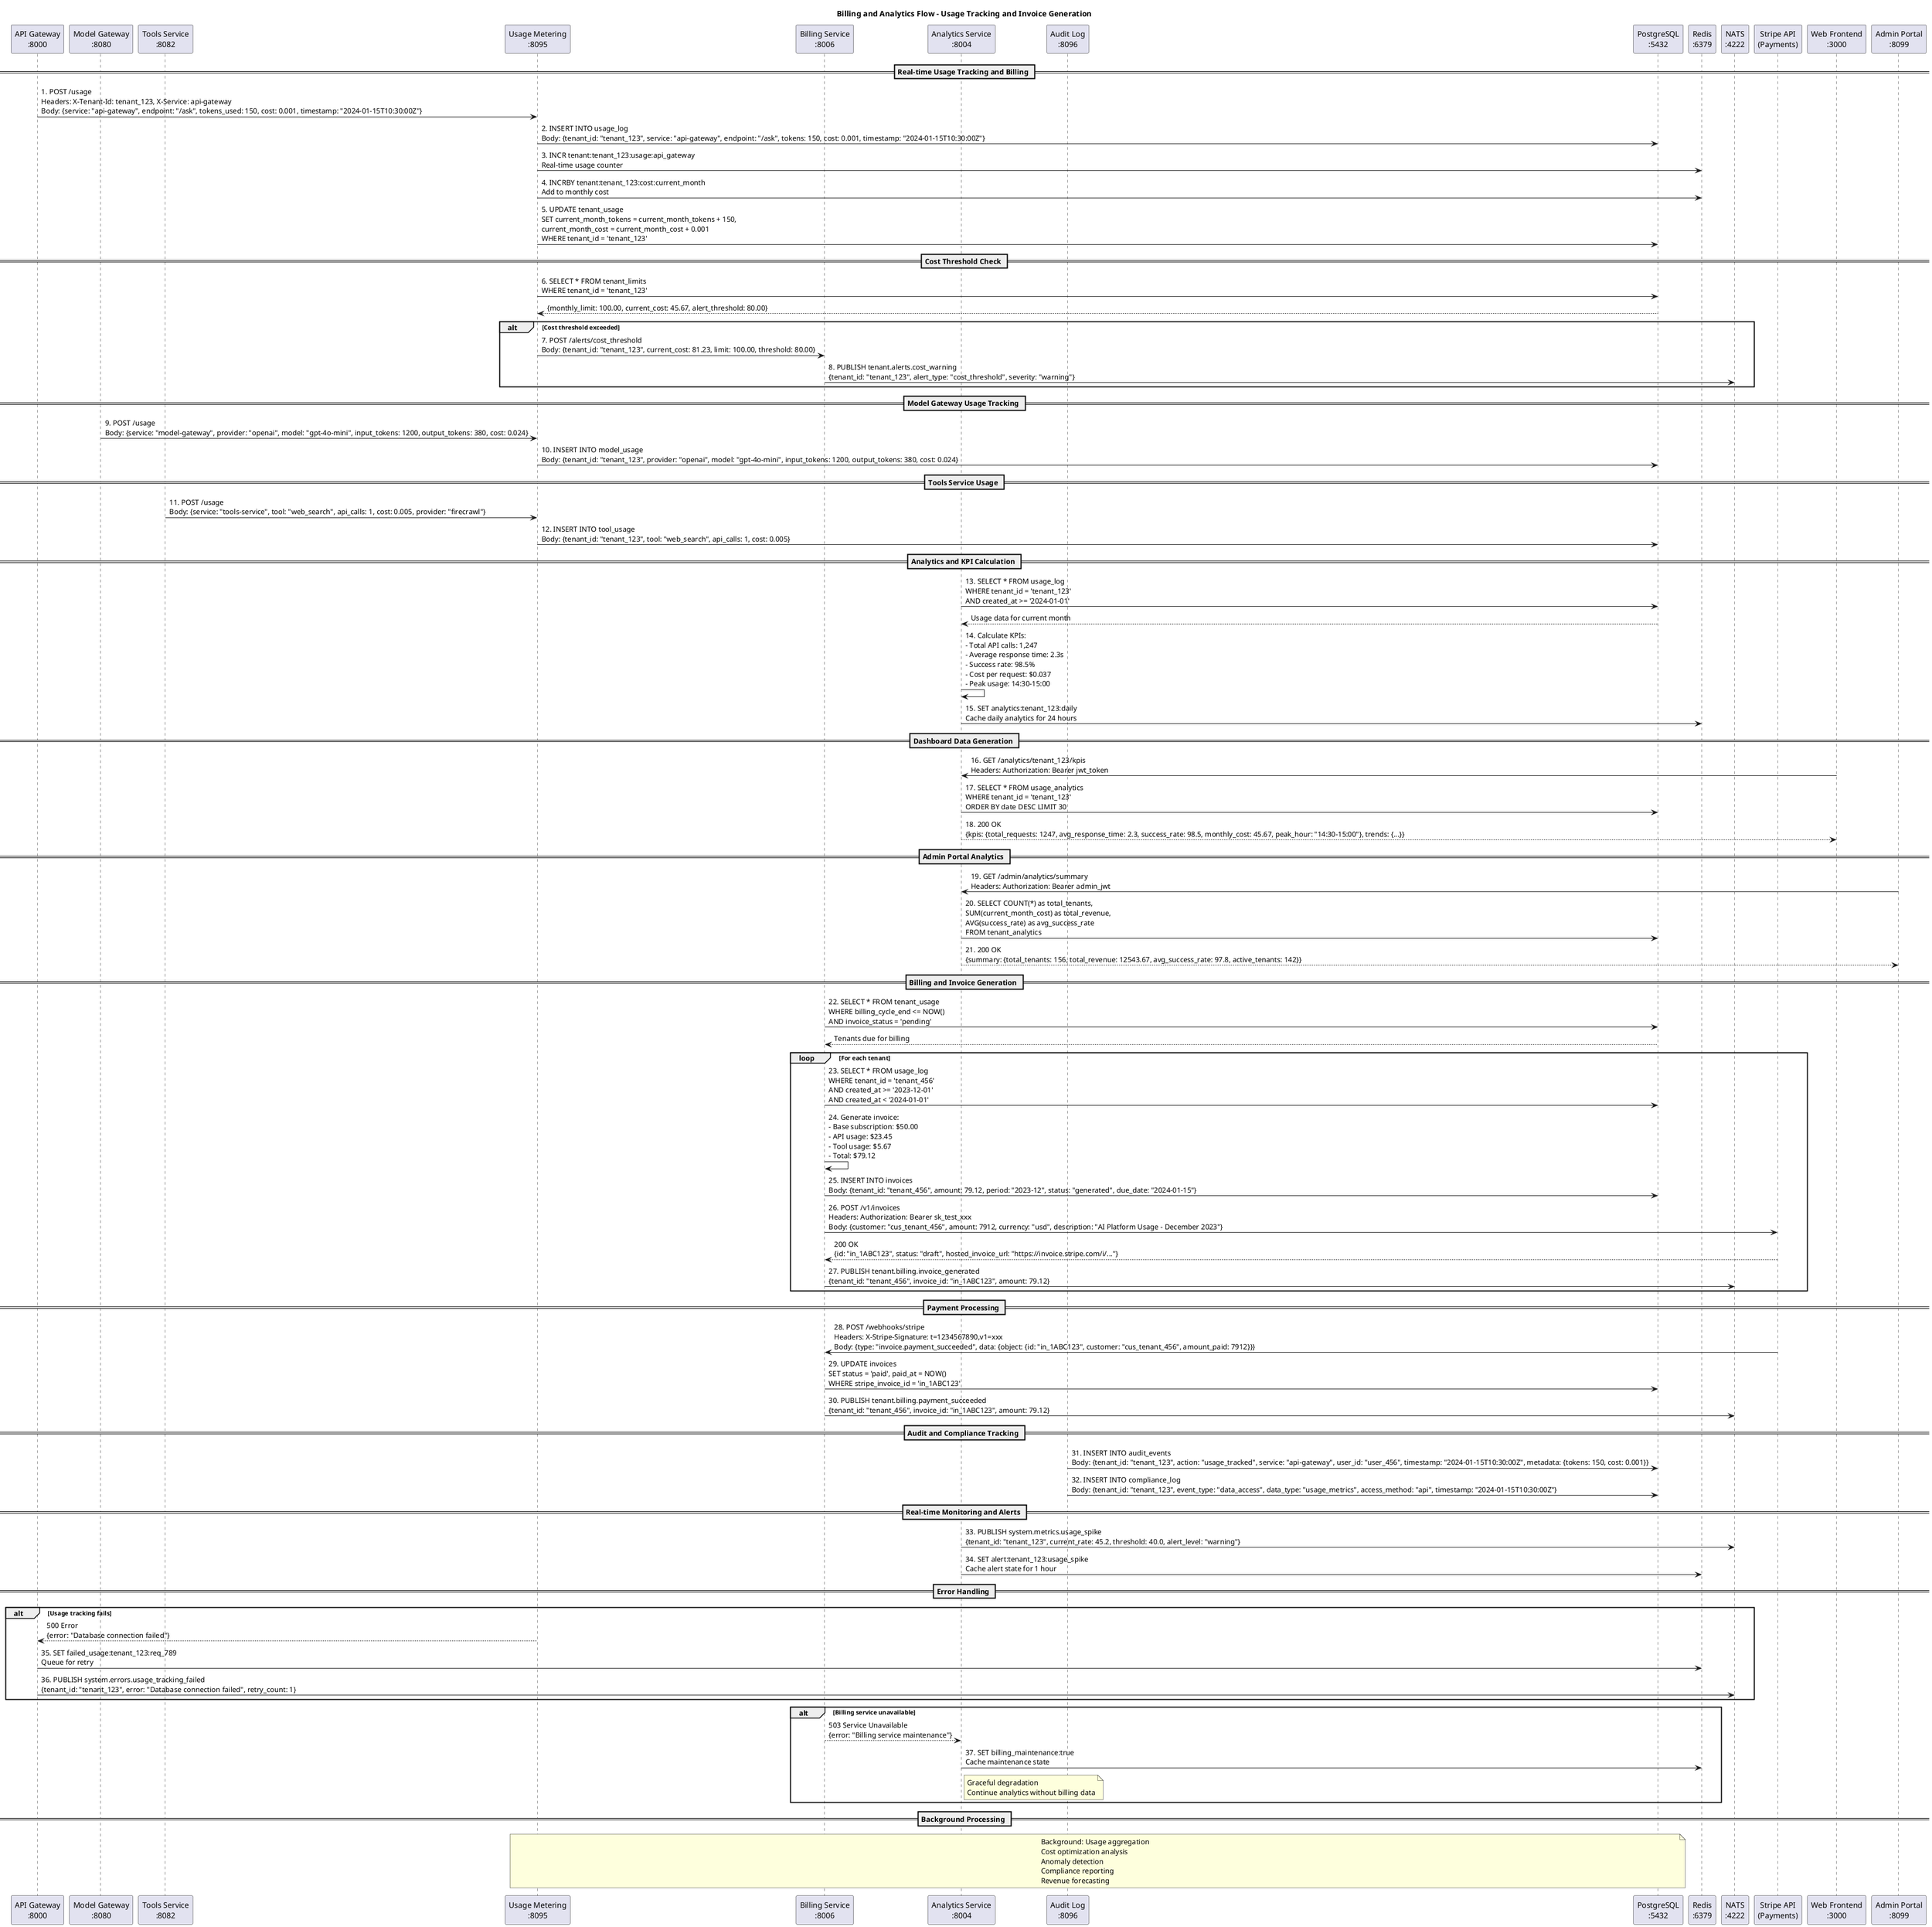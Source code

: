 @startuml Flow-Billing-Analytics
title Billing and Analytics Flow - Usage Tracking and Invoice Generation

participant "API Gateway\n:8000" as APIGateway
participant "Model Gateway\n:8080" as ModelGateway
participant "Tools Service\n:8082" as ToolsService
participant "Usage Metering\n:8095" as UsageMetering
participant "Billing Service\n:8006" as BillingService
participant "Analytics Service\n:8004" as AnalyticsService
participant "Audit Log\n:8096" as AuditLog
participant "PostgreSQL\n:5432" as Postgres
participant "Redis\n:6379" as Redis
participant "NATS\n:4222" as NATS
participant "Stripe API\n(Payments)" as Stripe
participant "Web Frontend\n:3000" as WebFrontend
participant "Admin Portal\n:8099" as AdminPortal

== Real-time Usage Tracking and Billing ==
APIGateway -> UsageMetering : 1. POST /usage\nHeaders: X-Tenant-Id: tenant_123, X-Service: api-gateway\nBody: {service: "api-gateway", endpoint: "/ask", tokens_used: 150, cost: 0.001, timestamp: "2024-01-15T10:30:00Z"}

UsageMetering -> Postgres : 2. INSERT INTO usage_log\nBody: {tenant_id: "tenant_123", service: "api-gateway", endpoint: "/ask", tokens: 150, cost: 0.001, timestamp: "2024-01-15T10:30:00Z"}

UsageMetering -> Redis : 3. INCR tenant:tenant_123:usage:api_gateway\nReal-time usage counter
UsageMetering -> Redis : 4. INCRBY tenant:tenant_123:cost:current_month\nAdd to monthly cost

UsageMetering -> Postgres : 5. UPDATE tenant_usage\nSET current_month_tokens = current_month_tokens + 150,\ncurrent_month_cost = current_month_cost + 0.001\nWHERE tenant_id = 'tenant_123'

== Cost Threshold Check ==
UsageMetering -> Postgres : 6. SELECT * FROM tenant_limits\nWHERE tenant_id = 'tenant_123'
Postgres --> UsageMetering : {monthly_limit: 100.00, current_cost: 45.67, alert_threshold: 80.00}

alt Cost threshold exceeded
    UsageMetering -> BillingService : 7. POST /alerts/cost_threshold\nBody: {tenant_id: "tenant_123", current_cost: 81.23, limit: 100.00, threshold: 80.00}
    BillingService -> NATS : 8. PUBLISH tenant.alerts.cost_warning\n{tenant_id: "tenant_123", alert_type: "cost_threshold", severity: "warning"}
end

== Model Gateway Usage Tracking ==
ModelGateway -> UsageMetering : 9. POST /usage\nBody: {service: "model-gateway", provider: "openai", model: "gpt-4o-mini", input_tokens: 1200, output_tokens: 380, cost: 0.024}

UsageMetering -> Postgres : 10. INSERT INTO model_usage\nBody: {tenant_id: "tenant_123", provider: "openai", model: "gpt-4o-mini", input_tokens: 1200, output_tokens: 380, cost: 0.024}

== Tools Service Usage ==
ToolsService -> UsageMetering : 11. POST /usage\nBody: {service: "tools-service", tool: "web_search", api_calls: 1, cost: 0.005, provider: "firecrawl"}

UsageMetering -> Postgres : 12. INSERT INTO tool_usage\nBody: {tenant_id: "tenant_123", tool: "web_search", api_calls: 1, cost: 0.005}

== Analytics and KPI Calculation ==
AnalyticsService -> Postgres : 13. SELECT * FROM usage_log\nWHERE tenant_id = 'tenant_123'\nAND created_at >= '2024-01-01'
Postgres --> AnalyticsService : Usage data for current month

AnalyticsService -> AnalyticsService : 14. Calculate KPIs:\n- Total API calls: 1,247\n- Average response time: 2.3s\n- Success rate: 98.5%\n- Cost per request: $0.037\n- Peak usage: 14:30-15:00

AnalyticsService -> Redis : 15. SET analytics:tenant_123:daily\nCache daily analytics for 24 hours

== Dashboard Data Generation ==
WebFrontend -> AnalyticsService : 16. GET /analytics/tenant_123/kpis\nHeaders: Authorization: Bearer jwt_token
AnalyticsService -> Postgres : 17. SELECT * FROM usage_analytics\nWHERE tenant_id = 'tenant_123'\nORDER BY date DESC LIMIT 30

AnalyticsService --> WebFrontend : 18. 200 OK\n{kpis: {total_requests: 1247, avg_response_time: 2.3, success_rate: 98.5, monthly_cost: 45.67, peak_hour: "14:30-15:00"}, trends: {...}}

== Admin Portal Analytics ==
AdminPortal -> AnalyticsService : 19. GET /admin/analytics/summary\nHeaders: Authorization: Bearer admin_jwt
AnalyticsService -> Postgres : 20. SELECT COUNT(*) as total_tenants,\nSUM(current_month_cost) as total_revenue,\nAVG(success_rate) as avg_success_rate\nFROM tenant_analytics

AnalyticsService --> AdminPortal : 21. 200 OK\n{summary: {total_tenants: 156, total_revenue: 12543.67, avg_success_rate: 97.8, active_tenants: 142}}

== Billing and Invoice Generation ==
BillingService -> Postgres : 22. SELECT * FROM tenant_usage\nWHERE billing_cycle_end <= NOW()\nAND invoice_status = 'pending'
Postgres --> BillingService : Tenants due for billing

loop For each tenant
    BillingService -> Postgres : 23. SELECT * FROM usage_log\nWHERE tenant_id = 'tenant_456'\nAND created_at >= '2023-12-01'\nAND created_at < '2024-01-01'
    
    BillingService -> BillingService : 24. Generate invoice:\n- Base subscription: $50.00\n- API usage: $23.45\n- Tool usage: $5.67\n- Total: $79.12
    
    BillingService -> Postgres : 25. INSERT INTO invoices\nBody: {tenant_id: "tenant_456", amount: 79.12, period: "2023-12", status: "generated", due_date: "2024-01-15"}
    
    BillingService -> Stripe : 26. POST /v1/invoices\nHeaders: Authorization: Bearer sk_test_xxx\nBody: {customer: "cus_tenant_456", amount: 7912, currency: "usd", description: "AI Platform Usage - December 2023"}
    Stripe --> BillingService : 200 OK\n{id: "in_1ABC123", status: "draft", hosted_invoice_url: "https://invoice.stripe.com/i/..."}
    
    BillingService -> NATS : 27. PUBLISH tenant.billing.invoice_generated\n{tenant_id: "tenant_456", invoice_id: "in_1ABC123", amount: 79.12}
end

== Payment Processing ==
Stripe -> BillingService : 28. POST /webhooks/stripe\nHeaders: X-Stripe-Signature: t=1234567890,v1=xxx\nBody: {type: "invoice.payment_succeeded", data: {object: {id: "in_1ABC123", customer: "cus_tenant_456", amount_paid: 7912}}}

BillingService -> Postgres : 29. UPDATE invoices\nSET status = 'paid', paid_at = NOW()\nWHERE stripe_invoice_id = 'in_1ABC123'

BillingService -> NATS : 30. PUBLISH tenant.billing.payment_succeeded\n{tenant_id: "tenant_456", invoice_id: "in_1ABC123", amount: 79.12}

== Audit and Compliance Tracking ==
AuditLog -> Postgres : 31. INSERT INTO audit_events\nBody: {tenant_id: "tenant_123", action: "usage_tracked", service: "api-gateway", user_id: "user_456", timestamp: "2024-01-15T10:30:00Z", metadata: {tokens: 150, cost: 0.001}}

AuditLog -> Postgres : 32. INSERT INTO compliance_log\nBody: {tenant_id: "tenant_123", event_type: "data_access", data_type: "usage_metrics", access_method: "api", timestamp: "2024-01-15T10:30:00Z"}

== Real-time Monitoring and Alerts ==
AnalyticsService -> NATS : 33. PUBLISH system.metrics.usage_spike\n{tenant_id: "tenant_123", current_rate: 45.2, threshold: 40.0, alert_level: "warning"}

AnalyticsService -> Redis : 34. SET alert:tenant_123:usage_spike\nCache alert state for 1 hour

== Error Handling ==
alt Usage tracking fails
    UsageMetering --> APIGateway : 500 Error\n{error: "Database connection failed"}
    APIGateway -> Redis : 35. SET failed_usage:tenant_123:req_789\nQueue for retry
    APIGateway -> NATS : 36. PUBLISH system.errors.usage_tracking_failed\n{tenant_id: "tenant_123", error: "Database connection failed", retry_count: 1}
end

alt Billing service unavailable
    BillingService --> AnalyticsService : 503 Service Unavailable\n{error: "Billing service maintenance"}
    AnalyticsService -> Redis : 37. SET billing_maintenance:true\nCache maintenance state
    note right of AnalyticsService : Graceful degradation\nContinue analytics without billing data
end

== Background Processing ==
note over UsageMetering, Postgres : Background: Usage aggregation\nCost optimization analysis\nAnomaly detection\nCompliance reporting\nRevenue forecasting

@enduml
